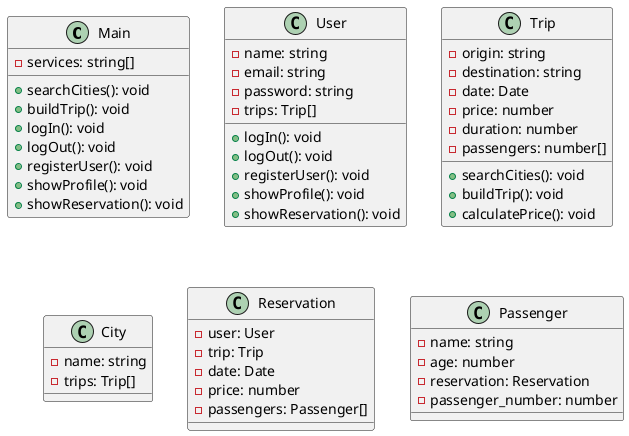 @startuml PlatformUM

'''Diagrama de clases de una aplicacion que brinda servicios de viajes'''

class Main {
    - services: string[]
    + searchCities(): void
    + buildTrip(): void
    + logIn(): void
    + logOut(): void
    + registerUser(): void
    + showProfile(): void
    + showReservation(): void
}

class User {
    - name: string
    - email: string
    - password: string
    - trips: Trip[]
    + logIn(): void
    + logOut(): void
    + registerUser(): void
    + showProfile(): void
    + showReservation(): void
}

class Trip {
    - origin: string
    - destination: string
    - date: Date
    - price: number
    - duration: number
    - passengers: number[]
    + searchCities(): void
    + buildTrip(): void
    + calculatePrice(): void
}

class City {
    - name: string
    - trips: Trip[]
}

class Reservation {
    - user: User
    - trip: Trip
    - date: Date
    - price: number
    - passengers: Passenger[]
}

class Passenger {
    - name: string
    - age: number
    - reservation: Reservation
    - passenger_number: number
}

@enduml
